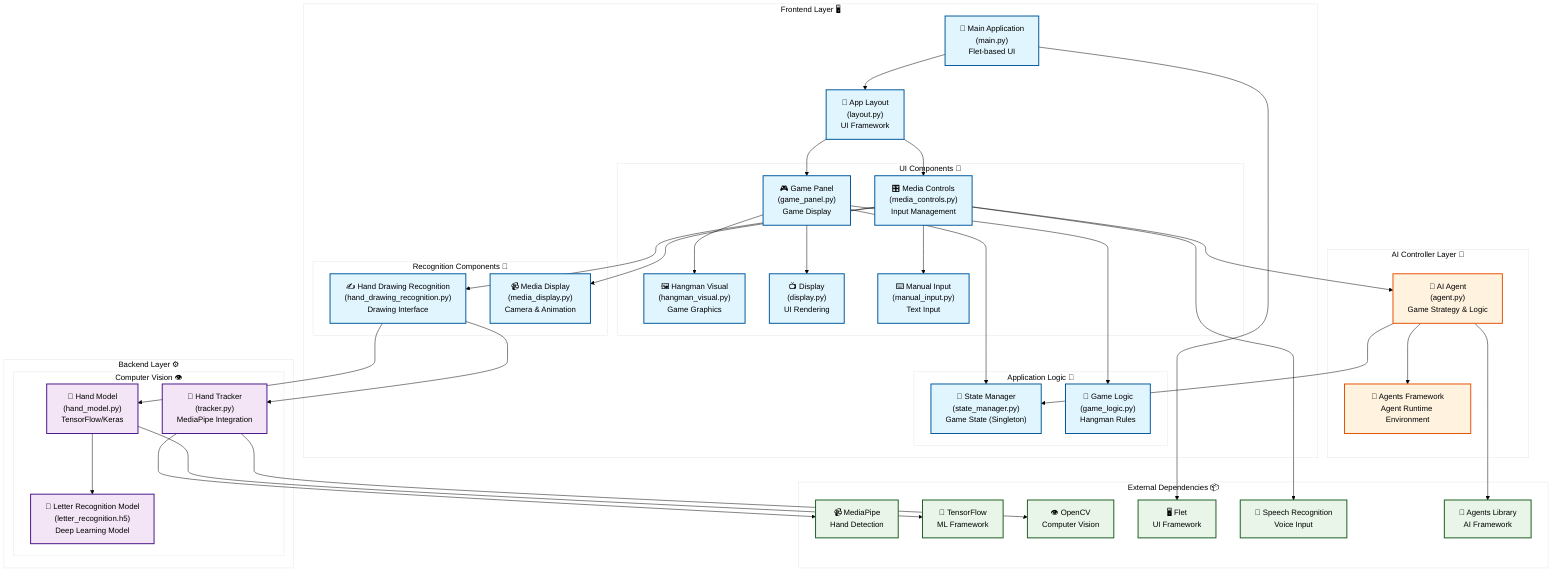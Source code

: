 %%{init: {'theme':'base', 'themeVariables': {'primaryColor': '#ffffff', 'primaryTextColor': '#000000', 'primaryBorderColor': '#000000', 'lineColor': '#000000'}}}%%
graph TB
    %% Frontend Layer
    subgraph "Frontend Layer 🖥️"
        direction TB
        MainApp["🚀 Main Application<br/>(main.py)<br/>Flet-based UI"]
        Layout["📐 App Layout<br/>(layout.py)<br/>UI Framework"]
        
        subgraph "UI Components 🧩"
            GamePanel["🎮 Game Panel<br/>(game_panel.py)<br/>Game Display"]
            MediaControls["🎛️ Media Controls<br/>(media_controls.py)<br/>Input Management"]
            HangmanVisual["🖼️ Hangman Visual<br/>(hangman_visual.py)<br/>Game Graphics"]
            Display["📺 Display<br/>(display.py)<br/>UI Rendering"]
            ManualInput["⌨️ Manual Input<br/>(manual_input.py)<br/>Text Input"]
        end
        
        subgraph "Recognition Components 🤖"
            HandDrawing["✍️ Hand Drawing Recognition<br/>(hand_drawing_recognition.py)<br/>Drawing Interface"]
            MediaDisplay["📹 Media Display<br/>(media_display.py)<br/>Camera & Animation"]
        end
        
        subgraph "Application Logic 🧠"
            StateManager["🎯 State Manager<br/>(state_manager.py)<br/>Game State (Singleton)"]
            GameLogic["🎲 Game Logic<br/>(game_logic.py)<br/>Hangman Rules"]
        end
    end
    
    %% Backend Layer
    subgraph "Backend Layer ⚙️"
        direction TB
        
        subgraph "Computer Vision 👁️"
            HandTracker["👋 Hand Tracker<br/>(tracker.py)<br/>MediaPipe Integration"]
            HandModel["🤲 Hand Model<br/>(hand_model.py)<br/>TensorFlow/Keras"]
            LetterModel["📝 Letter Recognition Model<br/>(letter_recognition.h5)<br/>Deep Learning Model"]
        end
    end
    
    %% AI Controller Layer
    subgraph "AI Controller Layer 🤖"
        direction TB
        Agent["🎯 AI Agent<br/>(agent.py)<br/>Game Strategy & Logic"]
        AgentFramework["🔧 Agents Framework<br/>Agent Runtime Environment"]
    end
    
    %% External Dependencies
    subgraph "External Dependencies 📦"
        direction TB
        MediaPipe["📹 MediaPipe<br/>Hand Detection"]
        TensorFlow["🧠 TensorFlow<br/>ML Framework"]
        OpenCV["👁️ OpenCV<br/>Computer Vision"]
        Flet["🖥️ Flet<br/>UI Framework"]
        SpeechRec["🎤 Speech Recognition<br/>Voice Input"]
        Agents["🤖 Agents Library<br/>AI Framework"]
    end
    
    %% Data Flow Connections
    MainApp --> Layout
    Layout --> GamePanel
    Layout --> MediaControls
    
    GamePanel --> StateManager
    GamePanel --> GameLogic
    GamePanel --> HangmanVisual
    GamePanel --> Display
    
    MediaControls --> HandDrawing
    MediaControls --> MediaDisplay
    MediaControls --> ManualInput
    MediaControls --> Agent
    
    HandDrawing --> HandTracker
    HandDrawing --> HandModel
    HandTracker --> MediaPipe
    HandModel --> LetterModel
    HandModel --> TensorFlow
    
    Agent --> StateManager
    Agent --> AgentFramework
    Agent --> Agents
    
    MediaControls --> SpeechRec
    HandTracker --> OpenCV
    MainApp --> Flet
    
    %% Styling
    classDef frontend fill:#e1f5fe,stroke:#01579b,stroke-width:2px
    classDef backend fill:#f3e5f5,stroke:#4a148c,stroke-width:2px
    classDef ai fill:#fff3e0,stroke:#e65100,stroke-width:2px
    classDef external fill:#e8f5e8,stroke:#1b5e20,stroke-width:2px
    classDef component fill:#fff8e1,stroke:#f57f17,stroke-width:2px
    
    class MainApp,Layout,GamePanel,MediaControls,HangmanVisual,Display,ManualInput,HandDrawing,MediaDisplay,StateManager,GameLogic frontend
    class HandTracker,HandModel,LetterModel backend
    class Agent,AgentFramework ai
    class MediaPipe,TensorFlow,OpenCV,Flet,SpeechRec,Agents external